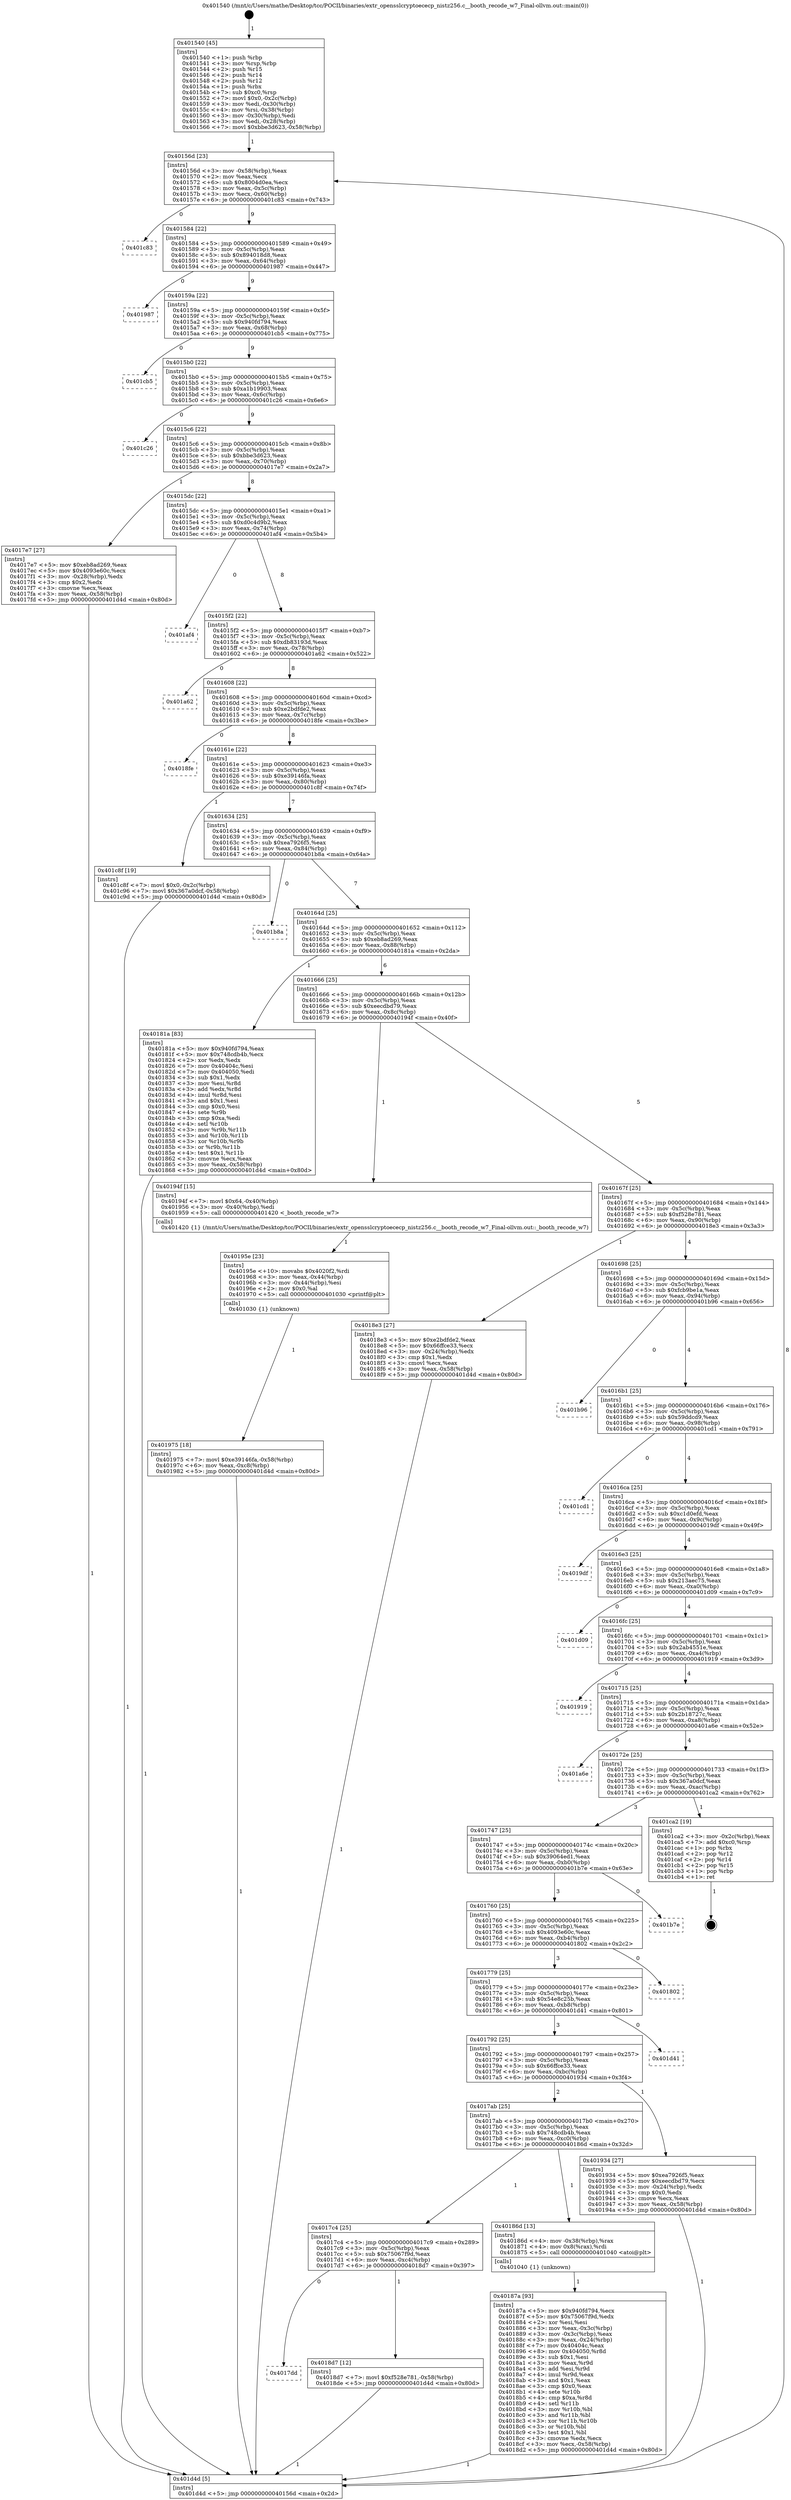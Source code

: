 digraph "0x401540" {
  label = "0x401540 (/mnt/c/Users/mathe/Desktop/tcc/POCII/binaries/extr_opensslcryptoececp_nistz256.c__booth_recode_w7_Final-ollvm.out::main(0))"
  labelloc = "t"
  node[shape=record]

  Entry [label="",width=0.3,height=0.3,shape=circle,fillcolor=black,style=filled]
  "0x40156d" [label="{
     0x40156d [23]\l
     | [instrs]\l
     &nbsp;&nbsp;0x40156d \<+3\>: mov -0x58(%rbp),%eax\l
     &nbsp;&nbsp;0x401570 \<+2\>: mov %eax,%ecx\l
     &nbsp;&nbsp;0x401572 \<+6\>: sub $0x8004d0ea,%ecx\l
     &nbsp;&nbsp;0x401578 \<+3\>: mov %eax,-0x5c(%rbp)\l
     &nbsp;&nbsp;0x40157b \<+3\>: mov %ecx,-0x60(%rbp)\l
     &nbsp;&nbsp;0x40157e \<+6\>: je 0000000000401c83 \<main+0x743\>\l
  }"]
  "0x401c83" [label="{
     0x401c83\l
  }", style=dashed]
  "0x401584" [label="{
     0x401584 [22]\l
     | [instrs]\l
     &nbsp;&nbsp;0x401584 \<+5\>: jmp 0000000000401589 \<main+0x49\>\l
     &nbsp;&nbsp;0x401589 \<+3\>: mov -0x5c(%rbp),%eax\l
     &nbsp;&nbsp;0x40158c \<+5\>: sub $0x894018d8,%eax\l
     &nbsp;&nbsp;0x401591 \<+3\>: mov %eax,-0x64(%rbp)\l
     &nbsp;&nbsp;0x401594 \<+6\>: je 0000000000401987 \<main+0x447\>\l
  }"]
  Exit [label="",width=0.3,height=0.3,shape=circle,fillcolor=black,style=filled,peripheries=2]
  "0x401987" [label="{
     0x401987\l
  }", style=dashed]
  "0x40159a" [label="{
     0x40159a [22]\l
     | [instrs]\l
     &nbsp;&nbsp;0x40159a \<+5\>: jmp 000000000040159f \<main+0x5f\>\l
     &nbsp;&nbsp;0x40159f \<+3\>: mov -0x5c(%rbp),%eax\l
     &nbsp;&nbsp;0x4015a2 \<+5\>: sub $0x940fd794,%eax\l
     &nbsp;&nbsp;0x4015a7 \<+3\>: mov %eax,-0x68(%rbp)\l
     &nbsp;&nbsp;0x4015aa \<+6\>: je 0000000000401cb5 \<main+0x775\>\l
  }"]
  "0x401975" [label="{
     0x401975 [18]\l
     | [instrs]\l
     &nbsp;&nbsp;0x401975 \<+7\>: movl $0xe39146fa,-0x58(%rbp)\l
     &nbsp;&nbsp;0x40197c \<+6\>: mov %eax,-0xc8(%rbp)\l
     &nbsp;&nbsp;0x401982 \<+5\>: jmp 0000000000401d4d \<main+0x80d\>\l
  }"]
  "0x401cb5" [label="{
     0x401cb5\l
  }", style=dashed]
  "0x4015b0" [label="{
     0x4015b0 [22]\l
     | [instrs]\l
     &nbsp;&nbsp;0x4015b0 \<+5\>: jmp 00000000004015b5 \<main+0x75\>\l
     &nbsp;&nbsp;0x4015b5 \<+3\>: mov -0x5c(%rbp),%eax\l
     &nbsp;&nbsp;0x4015b8 \<+5\>: sub $0xa1b19903,%eax\l
     &nbsp;&nbsp;0x4015bd \<+3\>: mov %eax,-0x6c(%rbp)\l
     &nbsp;&nbsp;0x4015c0 \<+6\>: je 0000000000401c26 \<main+0x6e6\>\l
  }"]
  "0x40195e" [label="{
     0x40195e [23]\l
     | [instrs]\l
     &nbsp;&nbsp;0x40195e \<+10\>: movabs $0x4020f2,%rdi\l
     &nbsp;&nbsp;0x401968 \<+3\>: mov %eax,-0x44(%rbp)\l
     &nbsp;&nbsp;0x40196b \<+3\>: mov -0x44(%rbp),%esi\l
     &nbsp;&nbsp;0x40196e \<+2\>: mov $0x0,%al\l
     &nbsp;&nbsp;0x401970 \<+5\>: call 0000000000401030 \<printf@plt\>\l
     | [calls]\l
     &nbsp;&nbsp;0x401030 \{1\} (unknown)\l
  }"]
  "0x401c26" [label="{
     0x401c26\l
  }", style=dashed]
  "0x4015c6" [label="{
     0x4015c6 [22]\l
     | [instrs]\l
     &nbsp;&nbsp;0x4015c6 \<+5\>: jmp 00000000004015cb \<main+0x8b\>\l
     &nbsp;&nbsp;0x4015cb \<+3\>: mov -0x5c(%rbp),%eax\l
     &nbsp;&nbsp;0x4015ce \<+5\>: sub $0xbbe3d623,%eax\l
     &nbsp;&nbsp;0x4015d3 \<+3\>: mov %eax,-0x70(%rbp)\l
     &nbsp;&nbsp;0x4015d6 \<+6\>: je 00000000004017e7 \<main+0x2a7\>\l
  }"]
  "0x4017dd" [label="{
     0x4017dd\l
  }", style=dashed]
  "0x4017e7" [label="{
     0x4017e7 [27]\l
     | [instrs]\l
     &nbsp;&nbsp;0x4017e7 \<+5\>: mov $0xeb8ad269,%eax\l
     &nbsp;&nbsp;0x4017ec \<+5\>: mov $0x4093e60c,%ecx\l
     &nbsp;&nbsp;0x4017f1 \<+3\>: mov -0x28(%rbp),%edx\l
     &nbsp;&nbsp;0x4017f4 \<+3\>: cmp $0x2,%edx\l
     &nbsp;&nbsp;0x4017f7 \<+3\>: cmovne %ecx,%eax\l
     &nbsp;&nbsp;0x4017fa \<+3\>: mov %eax,-0x58(%rbp)\l
     &nbsp;&nbsp;0x4017fd \<+5\>: jmp 0000000000401d4d \<main+0x80d\>\l
  }"]
  "0x4015dc" [label="{
     0x4015dc [22]\l
     | [instrs]\l
     &nbsp;&nbsp;0x4015dc \<+5\>: jmp 00000000004015e1 \<main+0xa1\>\l
     &nbsp;&nbsp;0x4015e1 \<+3\>: mov -0x5c(%rbp),%eax\l
     &nbsp;&nbsp;0x4015e4 \<+5\>: sub $0xd0c4d9b2,%eax\l
     &nbsp;&nbsp;0x4015e9 \<+3\>: mov %eax,-0x74(%rbp)\l
     &nbsp;&nbsp;0x4015ec \<+6\>: je 0000000000401af4 \<main+0x5b4\>\l
  }"]
  "0x401d4d" [label="{
     0x401d4d [5]\l
     | [instrs]\l
     &nbsp;&nbsp;0x401d4d \<+5\>: jmp 000000000040156d \<main+0x2d\>\l
  }"]
  "0x401540" [label="{
     0x401540 [45]\l
     | [instrs]\l
     &nbsp;&nbsp;0x401540 \<+1\>: push %rbp\l
     &nbsp;&nbsp;0x401541 \<+3\>: mov %rsp,%rbp\l
     &nbsp;&nbsp;0x401544 \<+2\>: push %r15\l
     &nbsp;&nbsp;0x401546 \<+2\>: push %r14\l
     &nbsp;&nbsp;0x401548 \<+2\>: push %r12\l
     &nbsp;&nbsp;0x40154a \<+1\>: push %rbx\l
     &nbsp;&nbsp;0x40154b \<+7\>: sub $0xc0,%rsp\l
     &nbsp;&nbsp;0x401552 \<+7\>: movl $0x0,-0x2c(%rbp)\l
     &nbsp;&nbsp;0x401559 \<+3\>: mov %edi,-0x30(%rbp)\l
     &nbsp;&nbsp;0x40155c \<+4\>: mov %rsi,-0x38(%rbp)\l
     &nbsp;&nbsp;0x401560 \<+3\>: mov -0x30(%rbp),%edi\l
     &nbsp;&nbsp;0x401563 \<+3\>: mov %edi,-0x28(%rbp)\l
     &nbsp;&nbsp;0x401566 \<+7\>: movl $0xbbe3d623,-0x58(%rbp)\l
  }"]
  "0x4018d7" [label="{
     0x4018d7 [12]\l
     | [instrs]\l
     &nbsp;&nbsp;0x4018d7 \<+7\>: movl $0xf528e781,-0x58(%rbp)\l
     &nbsp;&nbsp;0x4018de \<+5\>: jmp 0000000000401d4d \<main+0x80d\>\l
  }"]
  "0x401af4" [label="{
     0x401af4\l
  }", style=dashed]
  "0x4015f2" [label="{
     0x4015f2 [22]\l
     | [instrs]\l
     &nbsp;&nbsp;0x4015f2 \<+5\>: jmp 00000000004015f7 \<main+0xb7\>\l
     &nbsp;&nbsp;0x4015f7 \<+3\>: mov -0x5c(%rbp),%eax\l
     &nbsp;&nbsp;0x4015fa \<+5\>: sub $0xdb83193d,%eax\l
     &nbsp;&nbsp;0x4015ff \<+3\>: mov %eax,-0x78(%rbp)\l
     &nbsp;&nbsp;0x401602 \<+6\>: je 0000000000401a62 \<main+0x522\>\l
  }"]
  "0x40187a" [label="{
     0x40187a [93]\l
     | [instrs]\l
     &nbsp;&nbsp;0x40187a \<+5\>: mov $0x940fd794,%ecx\l
     &nbsp;&nbsp;0x40187f \<+5\>: mov $0x75067f9d,%edx\l
     &nbsp;&nbsp;0x401884 \<+2\>: xor %esi,%esi\l
     &nbsp;&nbsp;0x401886 \<+3\>: mov %eax,-0x3c(%rbp)\l
     &nbsp;&nbsp;0x401889 \<+3\>: mov -0x3c(%rbp),%eax\l
     &nbsp;&nbsp;0x40188c \<+3\>: mov %eax,-0x24(%rbp)\l
     &nbsp;&nbsp;0x40188f \<+7\>: mov 0x40404c,%eax\l
     &nbsp;&nbsp;0x401896 \<+8\>: mov 0x404050,%r8d\l
     &nbsp;&nbsp;0x40189e \<+3\>: sub $0x1,%esi\l
     &nbsp;&nbsp;0x4018a1 \<+3\>: mov %eax,%r9d\l
     &nbsp;&nbsp;0x4018a4 \<+3\>: add %esi,%r9d\l
     &nbsp;&nbsp;0x4018a7 \<+4\>: imul %r9d,%eax\l
     &nbsp;&nbsp;0x4018ab \<+3\>: and $0x1,%eax\l
     &nbsp;&nbsp;0x4018ae \<+3\>: cmp $0x0,%eax\l
     &nbsp;&nbsp;0x4018b1 \<+4\>: sete %r10b\l
     &nbsp;&nbsp;0x4018b5 \<+4\>: cmp $0xa,%r8d\l
     &nbsp;&nbsp;0x4018b9 \<+4\>: setl %r11b\l
     &nbsp;&nbsp;0x4018bd \<+3\>: mov %r10b,%bl\l
     &nbsp;&nbsp;0x4018c0 \<+3\>: and %r11b,%bl\l
     &nbsp;&nbsp;0x4018c3 \<+3\>: xor %r11b,%r10b\l
     &nbsp;&nbsp;0x4018c6 \<+3\>: or %r10b,%bl\l
     &nbsp;&nbsp;0x4018c9 \<+3\>: test $0x1,%bl\l
     &nbsp;&nbsp;0x4018cc \<+3\>: cmovne %edx,%ecx\l
     &nbsp;&nbsp;0x4018cf \<+3\>: mov %ecx,-0x58(%rbp)\l
     &nbsp;&nbsp;0x4018d2 \<+5\>: jmp 0000000000401d4d \<main+0x80d\>\l
  }"]
  "0x401a62" [label="{
     0x401a62\l
  }", style=dashed]
  "0x401608" [label="{
     0x401608 [22]\l
     | [instrs]\l
     &nbsp;&nbsp;0x401608 \<+5\>: jmp 000000000040160d \<main+0xcd\>\l
     &nbsp;&nbsp;0x40160d \<+3\>: mov -0x5c(%rbp),%eax\l
     &nbsp;&nbsp;0x401610 \<+5\>: sub $0xe2bdfde2,%eax\l
     &nbsp;&nbsp;0x401615 \<+3\>: mov %eax,-0x7c(%rbp)\l
     &nbsp;&nbsp;0x401618 \<+6\>: je 00000000004018fe \<main+0x3be\>\l
  }"]
  "0x4017c4" [label="{
     0x4017c4 [25]\l
     | [instrs]\l
     &nbsp;&nbsp;0x4017c4 \<+5\>: jmp 00000000004017c9 \<main+0x289\>\l
     &nbsp;&nbsp;0x4017c9 \<+3\>: mov -0x5c(%rbp),%eax\l
     &nbsp;&nbsp;0x4017cc \<+5\>: sub $0x75067f9d,%eax\l
     &nbsp;&nbsp;0x4017d1 \<+6\>: mov %eax,-0xc4(%rbp)\l
     &nbsp;&nbsp;0x4017d7 \<+6\>: je 00000000004018d7 \<main+0x397\>\l
  }"]
  "0x4018fe" [label="{
     0x4018fe\l
  }", style=dashed]
  "0x40161e" [label="{
     0x40161e [22]\l
     | [instrs]\l
     &nbsp;&nbsp;0x40161e \<+5\>: jmp 0000000000401623 \<main+0xe3\>\l
     &nbsp;&nbsp;0x401623 \<+3\>: mov -0x5c(%rbp),%eax\l
     &nbsp;&nbsp;0x401626 \<+5\>: sub $0xe39146fa,%eax\l
     &nbsp;&nbsp;0x40162b \<+3\>: mov %eax,-0x80(%rbp)\l
     &nbsp;&nbsp;0x40162e \<+6\>: je 0000000000401c8f \<main+0x74f\>\l
  }"]
  "0x40186d" [label="{
     0x40186d [13]\l
     | [instrs]\l
     &nbsp;&nbsp;0x40186d \<+4\>: mov -0x38(%rbp),%rax\l
     &nbsp;&nbsp;0x401871 \<+4\>: mov 0x8(%rax),%rdi\l
     &nbsp;&nbsp;0x401875 \<+5\>: call 0000000000401040 \<atoi@plt\>\l
     | [calls]\l
     &nbsp;&nbsp;0x401040 \{1\} (unknown)\l
  }"]
  "0x401c8f" [label="{
     0x401c8f [19]\l
     | [instrs]\l
     &nbsp;&nbsp;0x401c8f \<+7\>: movl $0x0,-0x2c(%rbp)\l
     &nbsp;&nbsp;0x401c96 \<+7\>: movl $0x367a0dcf,-0x58(%rbp)\l
     &nbsp;&nbsp;0x401c9d \<+5\>: jmp 0000000000401d4d \<main+0x80d\>\l
  }"]
  "0x401634" [label="{
     0x401634 [25]\l
     | [instrs]\l
     &nbsp;&nbsp;0x401634 \<+5\>: jmp 0000000000401639 \<main+0xf9\>\l
     &nbsp;&nbsp;0x401639 \<+3\>: mov -0x5c(%rbp),%eax\l
     &nbsp;&nbsp;0x40163c \<+5\>: sub $0xea7926f5,%eax\l
     &nbsp;&nbsp;0x401641 \<+6\>: mov %eax,-0x84(%rbp)\l
     &nbsp;&nbsp;0x401647 \<+6\>: je 0000000000401b8a \<main+0x64a\>\l
  }"]
  "0x4017ab" [label="{
     0x4017ab [25]\l
     | [instrs]\l
     &nbsp;&nbsp;0x4017ab \<+5\>: jmp 00000000004017b0 \<main+0x270\>\l
     &nbsp;&nbsp;0x4017b0 \<+3\>: mov -0x5c(%rbp),%eax\l
     &nbsp;&nbsp;0x4017b3 \<+5\>: sub $0x748cdb4b,%eax\l
     &nbsp;&nbsp;0x4017b8 \<+6\>: mov %eax,-0xc0(%rbp)\l
     &nbsp;&nbsp;0x4017be \<+6\>: je 000000000040186d \<main+0x32d\>\l
  }"]
  "0x401b8a" [label="{
     0x401b8a\l
  }", style=dashed]
  "0x40164d" [label="{
     0x40164d [25]\l
     | [instrs]\l
     &nbsp;&nbsp;0x40164d \<+5\>: jmp 0000000000401652 \<main+0x112\>\l
     &nbsp;&nbsp;0x401652 \<+3\>: mov -0x5c(%rbp),%eax\l
     &nbsp;&nbsp;0x401655 \<+5\>: sub $0xeb8ad269,%eax\l
     &nbsp;&nbsp;0x40165a \<+6\>: mov %eax,-0x88(%rbp)\l
     &nbsp;&nbsp;0x401660 \<+6\>: je 000000000040181a \<main+0x2da\>\l
  }"]
  "0x401934" [label="{
     0x401934 [27]\l
     | [instrs]\l
     &nbsp;&nbsp;0x401934 \<+5\>: mov $0xea7926f5,%eax\l
     &nbsp;&nbsp;0x401939 \<+5\>: mov $0xeecdbd79,%ecx\l
     &nbsp;&nbsp;0x40193e \<+3\>: mov -0x24(%rbp),%edx\l
     &nbsp;&nbsp;0x401941 \<+3\>: cmp $0x0,%edx\l
     &nbsp;&nbsp;0x401944 \<+3\>: cmove %ecx,%eax\l
     &nbsp;&nbsp;0x401947 \<+3\>: mov %eax,-0x58(%rbp)\l
     &nbsp;&nbsp;0x40194a \<+5\>: jmp 0000000000401d4d \<main+0x80d\>\l
  }"]
  "0x40181a" [label="{
     0x40181a [83]\l
     | [instrs]\l
     &nbsp;&nbsp;0x40181a \<+5\>: mov $0x940fd794,%eax\l
     &nbsp;&nbsp;0x40181f \<+5\>: mov $0x748cdb4b,%ecx\l
     &nbsp;&nbsp;0x401824 \<+2\>: xor %edx,%edx\l
     &nbsp;&nbsp;0x401826 \<+7\>: mov 0x40404c,%esi\l
     &nbsp;&nbsp;0x40182d \<+7\>: mov 0x404050,%edi\l
     &nbsp;&nbsp;0x401834 \<+3\>: sub $0x1,%edx\l
     &nbsp;&nbsp;0x401837 \<+3\>: mov %esi,%r8d\l
     &nbsp;&nbsp;0x40183a \<+3\>: add %edx,%r8d\l
     &nbsp;&nbsp;0x40183d \<+4\>: imul %r8d,%esi\l
     &nbsp;&nbsp;0x401841 \<+3\>: and $0x1,%esi\l
     &nbsp;&nbsp;0x401844 \<+3\>: cmp $0x0,%esi\l
     &nbsp;&nbsp;0x401847 \<+4\>: sete %r9b\l
     &nbsp;&nbsp;0x40184b \<+3\>: cmp $0xa,%edi\l
     &nbsp;&nbsp;0x40184e \<+4\>: setl %r10b\l
     &nbsp;&nbsp;0x401852 \<+3\>: mov %r9b,%r11b\l
     &nbsp;&nbsp;0x401855 \<+3\>: and %r10b,%r11b\l
     &nbsp;&nbsp;0x401858 \<+3\>: xor %r10b,%r9b\l
     &nbsp;&nbsp;0x40185b \<+3\>: or %r9b,%r11b\l
     &nbsp;&nbsp;0x40185e \<+4\>: test $0x1,%r11b\l
     &nbsp;&nbsp;0x401862 \<+3\>: cmovne %ecx,%eax\l
     &nbsp;&nbsp;0x401865 \<+3\>: mov %eax,-0x58(%rbp)\l
     &nbsp;&nbsp;0x401868 \<+5\>: jmp 0000000000401d4d \<main+0x80d\>\l
  }"]
  "0x401666" [label="{
     0x401666 [25]\l
     | [instrs]\l
     &nbsp;&nbsp;0x401666 \<+5\>: jmp 000000000040166b \<main+0x12b\>\l
     &nbsp;&nbsp;0x40166b \<+3\>: mov -0x5c(%rbp),%eax\l
     &nbsp;&nbsp;0x40166e \<+5\>: sub $0xeecdbd79,%eax\l
     &nbsp;&nbsp;0x401673 \<+6\>: mov %eax,-0x8c(%rbp)\l
     &nbsp;&nbsp;0x401679 \<+6\>: je 000000000040194f \<main+0x40f\>\l
  }"]
  "0x401792" [label="{
     0x401792 [25]\l
     | [instrs]\l
     &nbsp;&nbsp;0x401792 \<+5\>: jmp 0000000000401797 \<main+0x257\>\l
     &nbsp;&nbsp;0x401797 \<+3\>: mov -0x5c(%rbp),%eax\l
     &nbsp;&nbsp;0x40179a \<+5\>: sub $0x66ffce33,%eax\l
     &nbsp;&nbsp;0x40179f \<+6\>: mov %eax,-0xbc(%rbp)\l
     &nbsp;&nbsp;0x4017a5 \<+6\>: je 0000000000401934 \<main+0x3f4\>\l
  }"]
  "0x40194f" [label="{
     0x40194f [15]\l
     | [instrs]\l
     &nbsp;&nbsp;0x40194f \<+7\>: movl $0x64,-0x40(%rbp)\l
     &nbsp;&nbsp;0x401956 \<+3\>: mov -0x40(%rbp),%edi\l
     &nbsp;&nbsp;0x401959 \<+5\>: call 0000000000401420 \<_booth_recode_w7\>\l
     | [calls]\l
     &nbsp;&nbsp;0x401420 \{1\} (/mnt/c/Users/mathe/Desktop/tcc/POCII/binaries/extr_opensslcryptoececp_nistz256.c__booth_recode_w7_Final-ollvm.out::_booth_recode_w7)\l
  }"]
  "0x40167f" [label="{
     0x40167f [25]\l
     | [instrs]\l
     &nbsp;&nbsp;0x40167f \<+5\>: jmp 0000000000401684 \<main+0x144\>\l
     &nbsp;&nbsp;0x401684 \<+3\>: mov -0x5c(%rbp),%eax\l
     &nbsp;&nbsp;0x401687 \<+5\>: sub $0xf528e781,%eax\l
     &nbsp;&nbsp;0x40168c \<+6\>: mov %eax,-0x90(%rbp)\l
     &nbsp;&nbsp;0x401692 \<+6\>: je 00000000004018e3 \<main+0x3a3\>\l
  }"]
  "0x401d41" [label="{
     0x401d41\l
  }", style=dashed]
  "0x4018e3" [label="{
     0x4018e3 [27]\l
     | [instrs]\l
     &nbsp;&nbsp;0x4018e3 \<+5\>: mov $0xe2bdfde2,%eax\l
     &nbsp;&nbsp;0x4018e8 \<+5\>: mov $0x66ffce33,%ecx\l
     &nbsp;&nbsp;0x4018ed \<+3\>: mov -0x24(%rbp),%edx\l
     &nbsp;&nbsp;0x4018f0 \<+3\>: cmp $0x1,%edx\l
     &nbsp;&nbsp;0x4018f3 \<+3\>: cmovl %ecx,%eax\l
     &nbsp;&nbsp;0x4018f6 \<+3\>: mov %eax,-0x58(%rbp)\l
     &nbsp;&nbsp;0x4018f9 \<+5\>: jmp 0000000000401d4d \<main+0x80d\>\l
  }"]
  "0x401698" [label="{
     0x401698 [25]\l
     | [instrs]\l
     &nbsp;&nbsp;0x401698 \<+5\>: jmp 000000000040169d \<main+0x15d\>\l
     &nbsp;&nbsp;0x40169d \<+3\>: mov -0x5c(%rbp),%eax\l
     &nbsp;&nbsp;0x4016a0 \<+5\>: sub $0xfcb9be1a,%eax\l
     &nbsp;&nbsp;0x4016a5 \<+6\>: mov %eax,-0x94(%rbp)\l
     &nbsp;&nbsp;0x4016ab \<+6\>: je 0000000000401b96 \<main+0x656\>\l
  }"]
  "0x401779" [label="{
     0x401779 [25]\l
     | [instrs]\l
     &nbsp;&nbsp;0x401779 \<+5\>: jmp 000000000040177e \<main+0x23e\>\l
     &nbsp;&nbsp;0x40177e \<+3\>: mov -0x5c(%rbp),%eax\l
     &nbsp;&nbsp;0x401781 \<+5\>: sub $0x54e8c25b,%eax\l
     &nbsp;&nbsp;0x401786 \<+6\>: mov %eax,-0xb8(%rbp)\l
     &nbsp;&nbsp;0x40178c \<+6\>: je 0000000000401d41 \<main+0x801\>\l
  }"]
  "0x401b96" [label="{
     0x401b96\l
  }", style=dashed]
  "0x4016b1" [label="{
     0x4016b1 [25]\l
     | [instrs]\l
     &nbsp;&nbsp;0x4016b1 \<+5\>: jmp 00000000004016b6 \<main+0x176\>\l
     &nbsp;&nbsp;0x4016b6 \<+3\>: mov -0x5c(%rbp),%eax\l
     &nbsp;&nbsp;0x4016b9 \<+5\>: sub $0x59ddcd9,%eax\l
     &nbsp;&nbsp;0x4016be \<+6\>: mov %eax,-0x98(%rbp)\l
     &nbsp;&nbsp;0x4016c4 \<+6\>: je 0000000000401cd1 \<main+0x791\>\l
  }"]
  "0x401802" [label="{
     0x401802\l
  }", style=dashed]
  "0x401cd1" [label="{
     0x401cd1\l
  }", style=dashed]
  "0x4016ca" [label="{
     0x4016ca [25]\l
     | [instrs]\l
     &nbsp;&nbsp;0x4016ca \<+5\>: jmp 00000000004016cf \<main+0x18f\>\l
     &nbsp;&nbsp;0x4016cf \<+3\>: mov -0x5c(%rbp),%eax\l
     &nbsp;&nbsp;0x4016d2 \<+5\>: sub $0xc1d0efd,%eax\l
     &nbsp;&nbsp;0x4016d7 \<+6\>: mov %eax,-0x9c(%rbp)\l
     &nbsp;&nbsp;0x4016dd \<+6\>: je 00000000004019df \<main+0x49f\>\l
  }"]
  "0x401760" [label="{
     0x401760 [25]\l
     | [instrs]\l
     &nbsp;&nbsp;0x401760 \<+5\>: jmp 0000000000401765 \<main+0x225\>\l
     &nbsp;&nbsp;0x401765 \<+3\>: mov -0x5c(%rbp),%eax\l
     &nbsp;&nbsp;0x401768 \<+5\>: sub $0x4093e60c,%eax\l
     &nbsp;&nbsp;0x40176d \<+6\>: mov %eax,-0xb4(%rbp)\l
     &nbsp;&nbsp;0x401773 \<+6\>: je 0000000000401802 \<main+0x2c2\>\l
  }"]
  "0x4019df" [label="{
     0x4019df\l
  }", style=dashed]
  "0x4016e3" [label="{
     0x4016e3 [25]\l
     | [instrs]\l
     &nbsp;&nbsp;0x4016e3 \<+5\>: jmp 00000000004016e8 \<main+0x1a8\>\l
     &nbsp;&nbsp;0x4016e8 \<+3\>: mov -0x5c(%rbp),%eax\l
     &nbsp;&nbsp;0x4016eb \<+5\>: sub $0x213aec75,%eax\l
     &nbsp;&nbsp;0x4016f0 \<+6\>: mov %eax,-0xa0(%rbp)\l
     &nbsp;&nbsp;0x4016f6 \<+6\>: je 0000000000401d09 \<main+0x7c9\>\l
  }"]
  "0x401b7e" [label="{
     0x401b7e\l
  }", style=dashed]
  "0x401d09" [label="{
     0x401d09\l
  }", style=dashed]
  "0x4016fc" [label="{
     0x4016fc [25]\l
     | [instrs]\l
     &nbsp;&nbsp;0x4016fc \<+5\>: jmp 0000000000401701 \<main+0x1c1\>\l
     &nbsp;&nbsp;0x401701 \<+3\>: mov -0x5c(%rbp),%eax\l
     &nbsp;&nbsp;0x401704 \<+5\>: sub $0x2ab4551e,%eax\l
     &nbsp;&nbsp;0x401709 \<+6\>: mov %eax,-0xa4(%rbp)\l
     &nbsp;&nbsp;0x40170f \<+6\>: je 0000000000401919 \<main+0x3d9\>\l
  }"]
  "0x401747" [label="{
     0x401747 [25]\l
     | [instrs]\l
     &nbsp;&nbsp;0x401747 \<+5\>: jmp 000000000040174c \<main+0x20c\>\l
     &nbsp;&nbsp;0x40174c \<+3\>: mov -0x5c(%rbp),%eax\l
     &nbsp;&nbsp;0x40174f \<+5\>: sub $0x39064ed1,%eax\l
     &nbsp;&nbsp;0x401754 \<+6\>: mov %eax,-0xb0(%rbp)\l
     &nbsp;&nbsp;0x40175a \<+6\>: je 0000000000401b7e \<main+0x63e\>\l
  }"]
  "0x401919" [label="{
     0x401919\l
  }", style=dashed]
  "0x401715" [label="{
     0x401715 [25]\l
     | [instrs]\l
     &nbsp;&nbsp;0x401715 \<+5\>: jmp 000000000040171a \<main+0x1da\>\l
     &nbsp;&nbsp;0x40171a \<+3\>: mov -0x5c(%rbp),%eax\l
     &nbsp;&nbsp;0x40171d \<+5\>: sub $0x2b18727c,%eax\l
     &nbsp;&nbsp;0x401722 \<+6\>: mov %eax,-0xa8(%rbp)\l
     &nbsp;&nbsp;0x401728 \<+6\>: je 0000000000401a6e \<main+0x52e\>\l
  }"]
  "0x401ca2" [label="{
     0x401ca2 [19]\l
     | [instrs]\l
     &nbsp;&nbsp;0x401ca2 \<+3\>: mov -0x2c(%rbp),%eax\l
     &nbsp;&nbsp;0x401ca5 \<+7\>: add $0xc0,%rsp\l
     &nbsp;&nbsp;0x401cac \<+1\>: pop %rbx\l
     &nbsp;&nbsp;0x401cad \<+2\>: pop %r12\l
     &nbsp;&nbsp;0x401caf \<+2\>: pop %r14\l
     &nbsp;&nbsp;0x401cb1 \<+2\>: pop %r15\l
     &nbsp;&nbsp;0x401cb3 \<+1\>: pop %rbp\l
     &nbsp;&nbsp;0x401cb4 \<+1\>: ret\l
  }"]
  "0x401a6e" [label="{
     0x401a6e\l
  }", style=dashed]
  "0x40172e" [label="{
     0x40172e [25]\l
     | [instrs]\l
     &nbsp;&nbsp;0x40172e \<+5\>: jmp 0000000000401733 \<main+0x1f3\>\l
     &nbsp;&nbsp;0x401733 \<+3\>: mov -0x5c(%rbp),%eax\l
     &nbsp;&nbsp;0x401736 \<+5\>: sub $0x367a0dcf,%eax\l
     &nbsp;&nbsp;0x40173b \<+6\>: mov %eax,-0xac(%rbp)\l
     &nbsp;&nbsp;0x401741 \<+6\>: je 0000000000401ca2 \<main+0x762\>\l
  }"]
  Entry -> "0x401540" [label=" 1"]
  "0x40156d" -> "0x401c83" [label=" 0"]
  "0x40156d" -> "0x401584" [label=" 9"]
  "0x401ca2" -> Exit [label=" 1"]
  "0x401584" -> "0x401987" [label=" 0"]
  "0x401584" -> "0x40159a" [label=" 9"]
  "0x401c8f" -> "0x401d4d" [label=" 1"]
  "0x40159a" -> "0x401cb5" [label=" 0"]
  "0x40159a" -> "0x4015b0" [label=" 9"]
  "0x401975" -> "0x401d4d" [label=" 1"]
  "0x4015b0" -> "0x401c26" [label=" 0"]
  "0x4015b0" -> "0x4015c6" [label=" 9"]
  "0x40195e" -> "0x401975" [label=" 1"]
  "0x4015c6" -> "0x4017e7" [label=" 1"]
  "0x4015c6" -> "0x4015dc" [label=" 8"]
  "0x4017e7" -> "0x401d4d" [label=" 1"]
  "0x401540" -> "0x40156d" [label=" 1"]
  "0x401d4d" -> "0x40156d" [label=" 8"]
  "0x40194f" -> "0x40195e" [label=" 1"]
  "0x4015dc" -> "0x401af4" [label=" 0"]
  "0x4015dc" -> "0x4015f2" [label=" 8"]
  "0x401934" -> "0x401d4d" [label=" 1"]
  "0x4015f2" -> "0x401a62" [label=" 0"]
  "0x4015f2" -> "0x401608" [label=" 8"]
  "0x4018d7" -> "0x401d4d" [label=" 1"]
  "0x401608" -> "0x4018fe" [label=" 0"]
  "0x401608" -> "0x40161e" [label=" 8"]
  "0x4017c4" -> "0x4017dd" [label=" 0"]
  "0x40161e" -> "0x401c8f" [label=" 1"]
  "0x40161e" -> "0x401634" [label=" 7"]
  "0x4017c4" -> "0x4018d7" [label=" 1"]
  "0x401634" -> "0x401b8a" [label=" 0"]
  "0x401634" -> "0x40164d" [label=" 7"]
  "0x40187a" -> "0x401d4d" [label=" 1"]
  "0x40164d" -> "0x40181a" [label=" 1"]
  "0x40164d" -> "0x401666" [label=" 6"]
  "0x40181a" -> "0x401d4d" [label=" 1"]
  "0x40186d" -> "0x40187a" [label=" 1"]
  "0x401666" -> "0x40194f" [label=" 1"]
  "0x401666" -> "0x40167f" [label=" 5"]
  "0x4017ab" -> "0x40186d" [label=" 1"]
  "0x40167f" -> "0x4018e3" [label=" 1"]
  "0x40167f" -> "0x401698" [label=" 4"]
  "0x4018e3" -> "0x401d4d" [label=" 1"]
  "0x401698" -> "0x401b96" [label=" 0"]
  "0x401698" -> "0x4016b1" [label=" 4"]
  "0x401792" -> "0x401934" [label=" 1"]
  "0x4016b1" -> "0x401cd1" [label=" 0"]
  "0x4016b1" -> "0x4016ca" [label=" 4"]
  "0x4017ab" -> "0x4017c4" [label=" 1"]
  "0x4016ca" -> "0x4019df" [label=" 0"]
  "0x4016ca" -> "0x4016e3" [label=" 4"]
  "0x401779" -> "0x401d41" [label=" 0"]
  "0x4016e3" -> "0x401d09" [label=" 0"]
  "0x4016e3" -> "0x4016fc" [label=" 4"]
  "0x401792" -> "0x4017ab" [label=" 2"]
  "0x4016fc" -> "0x401919" [label=" 0"]
  "0x4016fc" -> "0x401715" [label=" 4"]
  "0x401760" -> "0x401802" [label=" 0"]
  "0x401715" -> "0x401a6e" [label=" 0"]
  "0x401715" -> "0x40172e" [label=" 4"]
  "0x401779" -> "0x401792" [label=" 3"]
  "0x40172e" -> "0x401ca2" [label=" 1"]
  "0x40172e" -> "0x401747" [label=" 3"]
  "0x401760" -> "0x401779" [label=" 3"]
  "0x401747" -> "0x401b7e" [label=" 0"]
  "0x401747" -> "0x401760" [label=" 3"]
}
